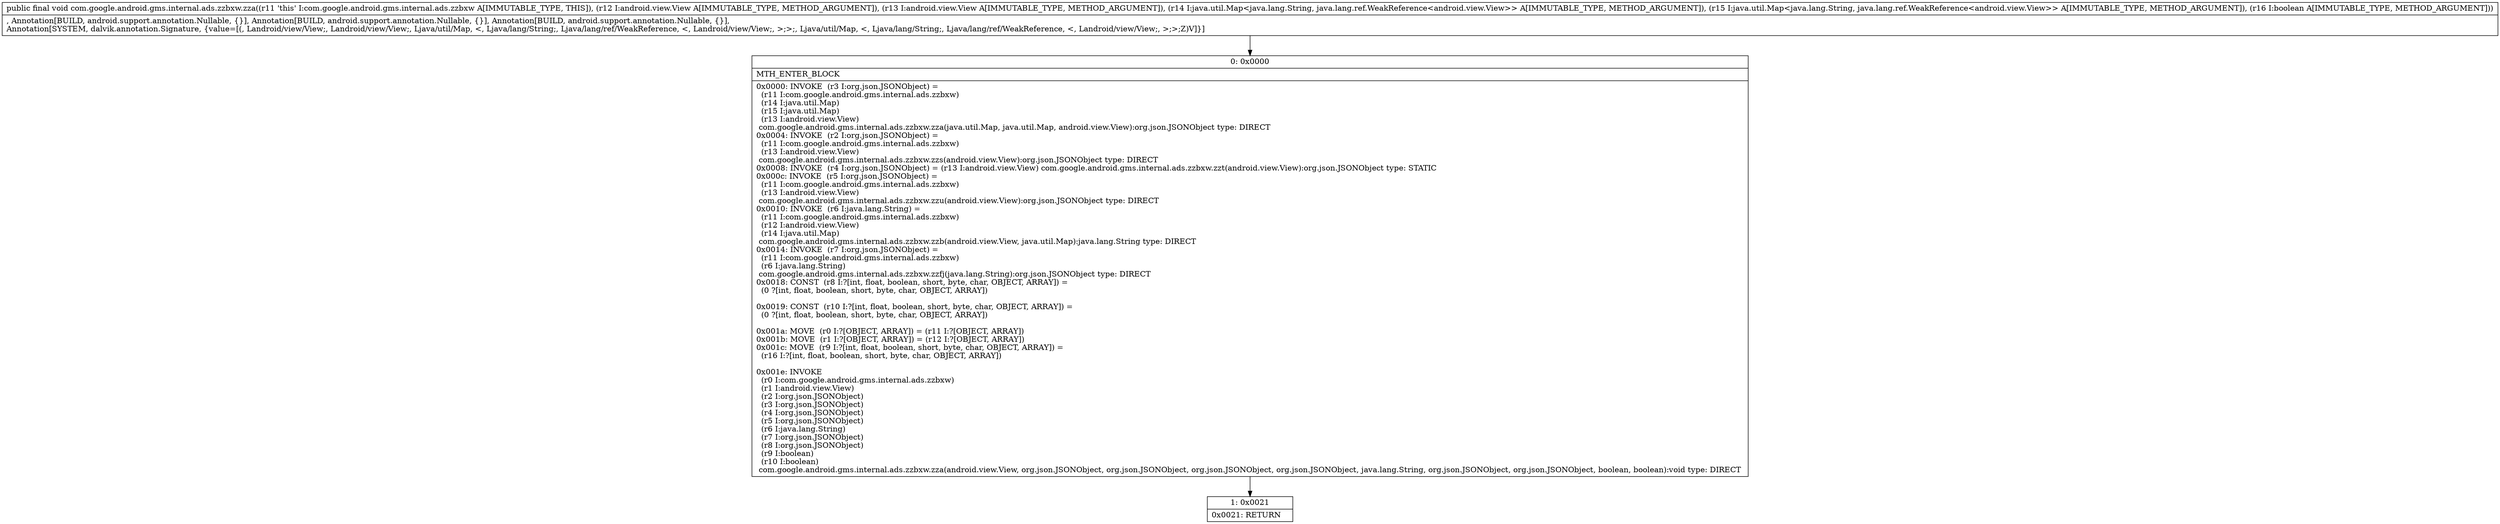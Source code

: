digraph "CFG forcom.google.android.gms.internal.ads.zzbxw.zza(Landroid\/view\/View;Landroid\/view\/View;Ljava\/util\/Map;Ljava\/util\/Map;Z)V" {
Node_0 [shape=record,label="{0\:\ 0x0000|MTH_ENTER_BLOCK\l|0x0000: INVOKE  (r3 I:org.json.JSONObject) = \l  (r11 I:com.google.android.gms.internal.ads.zzbxw)\l  (r14 I:java.util.Map)\l  (r15 I:java.util.Map)\l  (r13 I:android.view.View)\l com.google.android.gms.internal.ads.zzbxw.zza(java.util.Map, java.util.Map, android.view.View):org.json.JSONObject type: DIRECT \l0x0004: INVOKE  (r2 I:org.json.JSONObject) = \l  (r11 I:com.google.android.gms.internal.ads.zzbxw)\l  (r13 I:android.view.View)\l com.google.android.gms.internal.ads.zzbxw.zzs(android.view.View):org.json.JSONObject type: DIRECT \l0x0008: INVOKE  (r4 I:org.json.JSONObject) = (r13 I:android.view.View) com.google.android.gms.internal.ads.zzbxw.zzt(android.view.View):org.json.JSONObject type: STATIC \l0x000c: INVOKE  (r5 I:org.json.JSONObject) = \l  (r11 I:com.google.android.gms.internal.ads.zzbxw)\l  (r13 I:android.view.View)\l com.google.android.gms.internal.ads.zzbxw.zzu(android.view.View):org.json.JSONObject type: DIRECT \l0x0010: INVOKE  (r6 I:java.lang.String) = \l  (r11 I:com.google.android.gms.internal.ads.zzbxw)\l  (r12 I:android.view.View)\l  (r14 I:java.util.Map)\l com.google.android.gms.internal.ads.zzbxw.zzb(android.view.View, java.util.Map):java.lang.String type: DIRECT \l0x0014: INVOKE  (r7 I:org.json.JSONObject) = \l  (r11 I:com.google.android.gms.internal.ads.zzbxw)\l  (r6 I:java.lang.String)\l com.google.android.gms.internal.ads.zzbxw.zzfj(java.lang.String):org.json.JSONObject type: DIRECT \l0x0018: CONST  (r8 I:?[int, float, boolean, short, byte, char, OBJECT, ARRAY]) = \l  (0 ?[int, float, boolean, short, byte, char, OBJECT, ARRAY])\l \l0x0019: CONST  (r10 I:?[int, float, boolean, short, byte, char, OBJECT, ARRAY]) = \l  (0 ?[int, float, boolean, short, byte, char, OBJECT, ARRAY])\l \l0x001a: MOVE  (r0 I:?[OBJECT, ARRAY]) = (r11 I:?[OBJECT, ARRAY]) \l0x001b: MOVE  (r1 I:?[OBJECT, ARRAY]) = (r12 I:?[OBJECT, ARRAY]) \l0x001c: MOVE  (r9 I:?[int, float, boolean, short, byte, char, OBJECT, ARRAY]) = \l  (r16 I:?[int, float, boolean, short, byte, char, OBJECT, ARRAY])\l \l0x001e: INVOKE  \l  (r0 I:com.google.android.gms.internal.ads.zzbxw)\l  (r1 I:android.view.View)\l  (r2 I:org.json.JSONObject)\l  (r3 I:org.json.JSONObject)\l  (r4 I:org.json.JSONObject)\l  (r5 I:org.json.JSONObject)\l  (r6 I:java.lang.String)\l  (r7 I:org.json.JSONObject)\l  (r8 I:org.json.JSONObject)\l  (r9 I:boolean)\l  (r10 I:boolean)\l com.google.android.gms.internal.ads.zzbxw.zza(android.view.View, org.json.JSONObject, org.json.JSONObject, org.json.JSONObject, org.json.JSONObject, java.lang.String, org.json.JSONObject, org.json.JSONObject, boolean, boolean):void type: DIRECT \l}"];
Node_1 [shape=record,label="{1\:\ 0x0021|0x0021: RETURN   \l}"];
MethodNode[shape=record,label="{public final void com.google.android.gms.internal.ads.zzbxw.zza((r11 'this' I:com.google.android.gms.internal.ads.zzbxw A[IMMUTABLE_TYPE, THIS]), (r12 I:android.view.View A[IMMUTABLE_TYPE, METHOD_ARGUMENT]), (r13 I:android.view.View A[IMMUTABLE_TYPE, METHOD_ARGUMENT]), (r14 I:java.util.Map\<java.lang.String, java.lang.ref.WeakReference\<android.view.View\>\> A[IMMUTABLE_TYPE, METHOD_ARGUMENT]), (r15 I:java.util.Map\<java.lang.String, java.lang.ref.WeakReference\<android.view.View\>\> A[IMMUTABLE_TYPE, METHOD_ARGUMENT]), (r16 I:boolean A[IMMUTABLE_TYPE, METHOD_ARGUMENT]))  | , Annotation[BUILD, android.support.annotation.Nullable, \{\}], Annotation[BUILD, android.support.annotation.Nullable, \{\}], Annotation[BUILD, android.support.annotation.Nullable, \{\}], \lAnnotation[SYSTEM, dalvik.annotation.Signature, \{value=[(, Landroid\/view\/View;, Landroid\/view\/View;, Ljava\/util\/Map, \<, Ljava\/lang\/String;, Ljava\/lang\/ref\/WeakReference, \<, Landroid\/view\/View;, \>;\>;, Ljava\/util\/Map, \<, Ljava\/lang\/String;, Ljava\/lang\/ref\/WeakReference, \<, Landroid\/view\/View;, \>;\>;Z)V]\}]\l}"];
MethodNode -> Node_0;
Node_0 -> Node_1;
}


